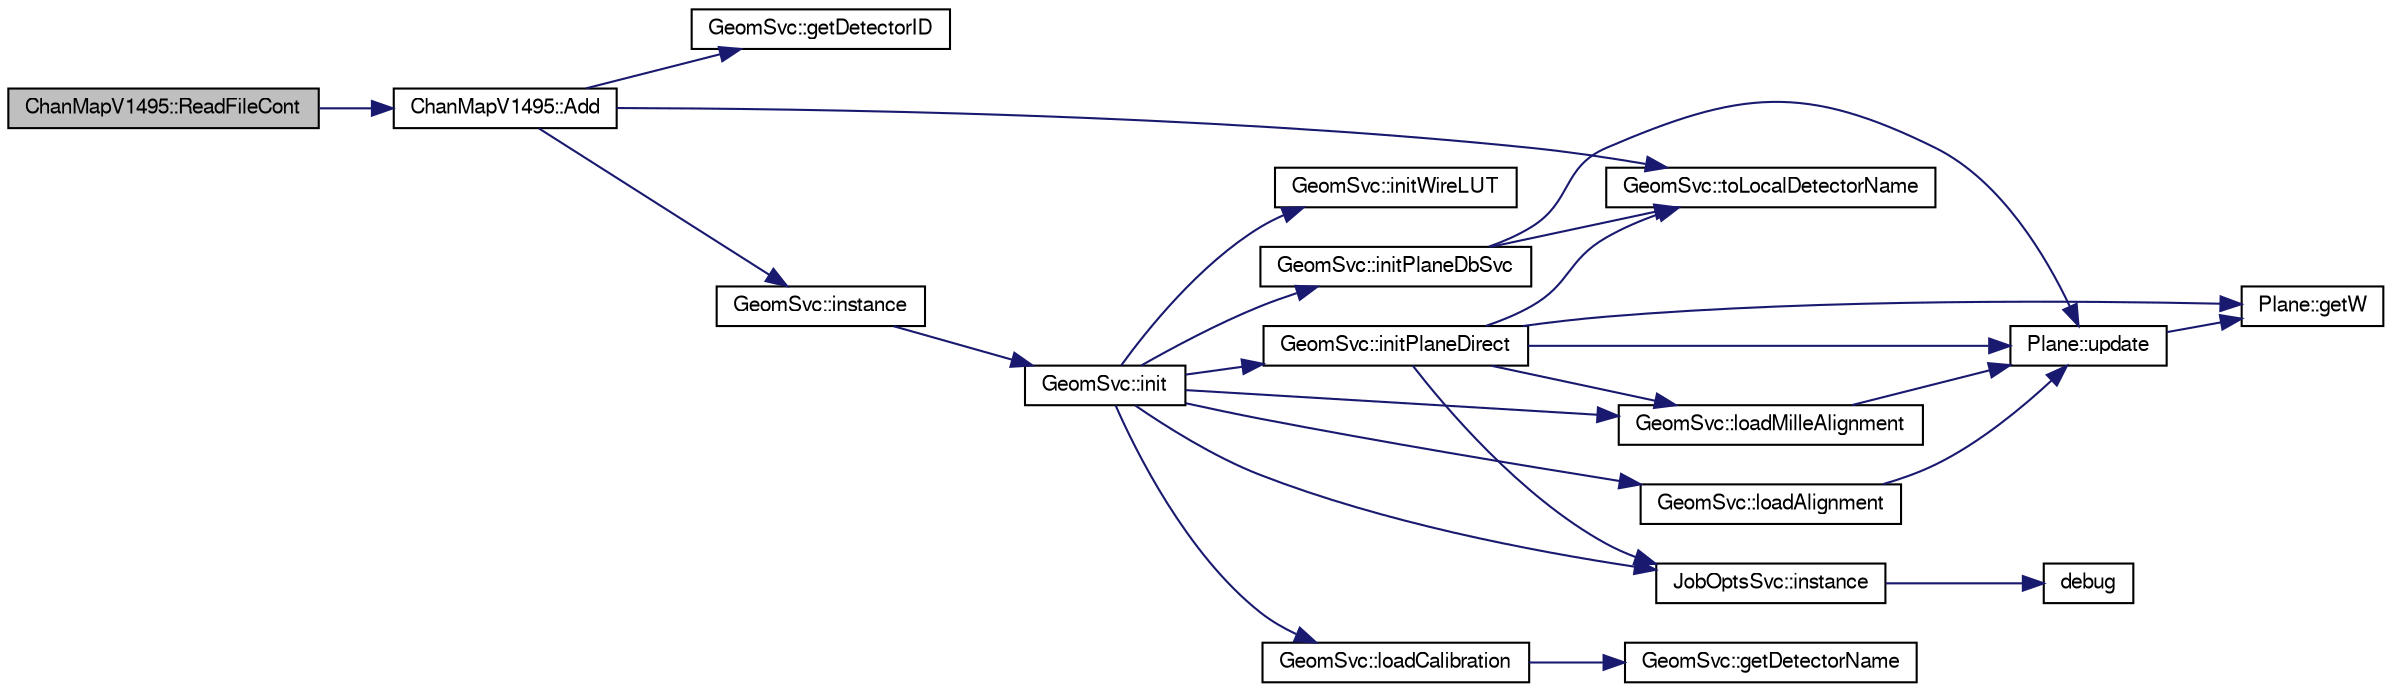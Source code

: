 digraph "ChanMapV1495::ReadFileCont"
{
  bgcolor="transparent";
  edge [fontname="FreeSans",fontsize="10",labelfontname="FreeSans",labelfontsize="10"];
  node [fontname="FreeSans",fontsize="10",shape=record];
  rankdir="LR";
  Node1 [label="ChanMapV1495::ReadFileCont",height=0.2,width=0.4,color="black", fillcolor="grey75", style="filled" fontcolor="black"];
  Node1 -> Node2 [color="midnightblue",fontsize="10",style="solid",fontname="FreeSans"];
  Node2 [label="ChanMapV1495::Add",height=0.2,width=0.4,color="black",URL="$d2/d4f/classChanMapV1495.html#a9d862c27c34e68d981207daaf607643c"];
  Node2 -> Node3 [color="midnightblue",fontsize="10",style="solid",fontname="FreeSans"];
  Node3 [label="GeomSvc::getDetectorID",height=0.2,width=0.4,color="black",URL="$d0/da0/classGeomSvc.html#a3e4f40789e9b2a98477ab8e8191d5ff2",tooltip="Get the plane position. "];
  Node2 -> Node4 [color="midnightblue",fontsize="10",style="solid",fontname="FreeSans"];
  Node4 [label="GeomSvc::instance",height=0.2,width=0.4,color="black",URL="$d0/da0/classGeomSvc.html#a2b7ecf5467120206b9479654c48ad7c4",tooltip="singlton instance "];
  Node4 -> Node5 [color="midnightblue",fontsize="10",style="solid",fontname="FreeSans"];
  Node5 [label="GeomSvc::init",height=0.2,width=0.4,color="black",URL="$d0/da0/classGeomSvc.html#a96ec4efc82cbaed0b5623e4dd69385b6",tooltip="Initialization, either from MySQL or from ascii file. "];
  Node5 -> Node6 [color="midnightblue",fontsize="10",style="solid",fontname="FreeSans"];
  Node6 [label="GeomSvc::initPlaneDbSvc",height=0.2,width=0.4,color="black",URL="$d0/da0/classGeomSvc.html#adbe1473f9b3a8ff942da8d7d8ee28322"];
  Node6 -> Node7 [color="midnightblue",fontsize="10",style="solid",fontname="FreeSans"];
  Node7 [label="GeomSvc::toLocalDetectorName",height=0.2,width=0.4,color="black",URL="$d0/da0/classGeomSvc.html#a315e886f05db8254ed7d320706e268e6",tooltip="Convert the official detectorName to local detectorName. "];
  Node6 -> Node8 [color="midnightblue",fontsize="10",style="solid",fontname="FreeSans"];
  Node8 [label="Plane::update",height=0.2,width=0.4,color="black",URL="$dc/d90/classPlane.html#a7fbb07f76503fe057772e01f542afc32"];
  Node8 -> Node9 [color="midnightblue",fontsize="10",style="solid",fontname="FreeSans"];
  Node9 [label="Plane::getW",height=0.2,width=0.4,color="black",URL="$dc/d90/classPlane.html#a48ab3a309bee8c386464b36a7593df16"];
  Node5 -> Node10 [color="midnightblue",fontsize="10",style="solid",fontname="FreeSans"];
  Node10 [label="GeomSvc::initPlaneDirect",height=0.2,width=0.4,color="black",URL="$d0/da0/classGeomSvc.html#a0d550b9f787318d57cdae9db2d04d6fb"];
  Node10 -> Node11 [color="midnightblue",fontsize="10",style="solid",fontname="FreeSans"];
  Node11 [label="JobOptsSvc::instance",height=0.2,width=0.4,color="black",URL="$d8/d62/classJobOptsSvc.html#aeb0d694dc08274aa90b0d6b1ee8384cb",tooltip="singlton instance "];
  Node11 -> Node12 [color="midnightblue",fontsize="10",style="solid",fontname="FreeSans"];
  Node12 [label="debug",height=0.2,width=0.4,color="black",URL="$dd/d23/JobOptsSvc_8cxx.html#a71e70a8ecc08c35494b083076d2ace7b"];
  Node10 -> Node7 [color="midnightblue",fontsize="10",style="solid",fontname="FreeSans"];
  Node10 -> Node8 [color="midnightblue",fontsize="10",style="solid",fontname="FreeSans"];
  Node10 -> Node13 [color="midnightblue",fontsize="10",style="solid",fontname="FreeSans"];
  Node13 [label="GeomSvc::loadMilleAlignment",height=0.2,width=0.4,color="black",URL="$d0/da0/classGeomSvc.html#a418543d7b33fc95092b2cd4a7496f1b8"];
  Node13 -> Node8 [color="midnightblue",fontsize="10",style="solid",fontname="FreeSans"];
  Node10 -> Node9 [color="midnightblue",fontsize="10",style="solid",fontname="FreeSans"];
  Node5 -> Node11 [color="midnightblue",fontsize="10",style="solid",fontname="FreeSans"];
  Node5 -> Node14 [color="midnightblue",fontsize="10",style="solid",fontname="FreeSans"];
  Node14 [label="GeomSvc::loadAlignment",height=0.2,width=0.4,color="black",URL="$d0/da0/classGeomSvc.html#ab6c810e39b86ce66a4be6a596b4d54b8"];
  Node14 -> Node8 [color="midnightblue",fontsize="10",style="solid",fontname="FreeSans"];
  Node5 -> Node13 [color="midnightblue",fontsize="10",style="solid",fontname="FreeSans"];
  Node5 -> Node15 [color="midnightblue",fontsize="10",style="solid",fontname="FreeSans"];
  Node15 [label="GeomSvc::loadCalibration",height=0.2,width=0.4,color="black",URL="$d0/da0/classGeomSvc.html#abc60088ed5985a796f5df18ae4299661"];
  Node15 -> Node16 [color="midnightblue",fontsize="10",style="solid",fontname="FreeSans"];
  Node16 [label="GeomSvc::getDetectorName",height=0.2,width=0.4,color="black",URL="$d0/da0/classGeomSvc.html#a64fde7dce7f3df7cf534796d7da4ecdb"];
  Node5 -> Node17 [color="midnightblue",fontsize="10",style="solid",fontname="FreeSans"];
  Node17 [label="GeomSvc::initWireLUT",height=0.2,width=0.4,color="black",URL="$d0/da0/classGeomSvc.html#a0c78d3ac904cfbb367e96c73f176630d"];
  Node2 -> Node7 [color="midnightblue",fontsize="10",style="solid",fontname="FreeSans"];
}
